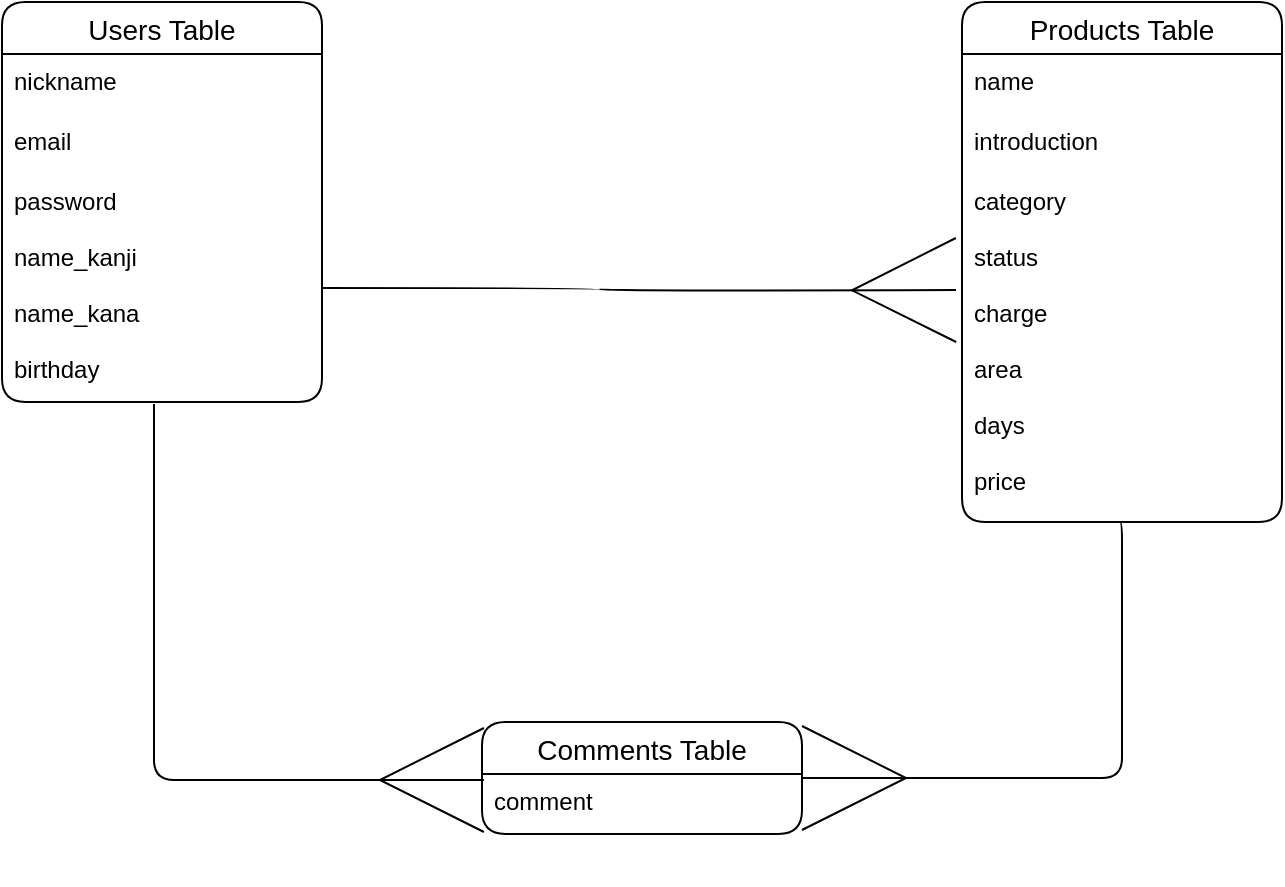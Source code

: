 <mxfile>
    <diagram id="5ZiNSwr1M6mzSTQxBTBT" name="ページ1">
        <mxGraphModel dx="728" dy="680" grid="1" gridSize="10" guides="1" tooltips="1" connect="1" arrows="1" fold="1" page="1" pageScale="1" pageWidth="827" pageHeight="1169" math="0" shadow="0">
            <root>
                <mxCell id="0"/>
                <mxCell id="1" parent="0"/>
                <mxCell id="2" value="Users Table" style="swimlane;fontStyle=0;childLayout=stackLayout;horizontal=1;startSize=26;horizontalStack=0;resizeParent=1;resizeParentMax=0;resizeLast=0;collapsible=1;marginBottom=0;align=center;fontSize=14;rounded=1;" parent="1" vertex="1">
                    <mxGeometry x="80" y="160" width="160" height="200" as="geometry">
                        <mxRectangle x="110" y="170" width="110" height="26" as="alternateBounds"/>
                    </mxGeometry>
                </mxCell>
                <mxCell id="3" value="nickname" style="text;strokeColor=none;fillColor=none;spacingLeft=4;spacingRight=4;overflow=hidden;rotatable=0;points=[[0,0.5],[1,0.5]];portConstraint=eastwest;fontSize=12;rounded=1;" parent="2" vertex="1">
                    <mxGeometry y="26" width="160" height="30" as="geometry"/>
                </mxCell>
                <mxCell id="4" value="email" style="text;strokeColor=none;fillColor=none;spacingLeft=4;spacingRight=4;overflow=hidden;rotatable=0;points=[[0,0.5],[1,0.5]];portConstraint=eastwest;fontSize=12;rounded=1;" parent="2" vertex="1">
                    <mxGeometry y="56" width="160" height="30" as="geometry"/>
                </mxCell>
                <mxCell id="5" value="password&#10;&#10;name_kanji&#10;&#10;name_kana&#10;&#10;birthday" style="text;strokeColor=none;fillColor=none;spacingLeft=4;spacingRight=4;overflow=hidden;rotatable=0;points=[[0,0.5],[1,0.5]];portConstraint=eastwest;fontSize=12;rounded=1;" parent="2" vertex="1">
                    <mxGeometry y="86" width="160" height="114" as="geometry"/>
                </mxCell>
                <mxCell id="11" value="Products Table" style="swimlane;fontStyle=0;childLayout=stackLayout;horizontal=1;startSize=26;horizontalStack=0;resizeParent=1;resizeParentMax=0;resizeLast=0;collapsible=1;marginBottom=0;align=center;fontSize=14;rounded=1;" parent="1" vertex="1">
                    <mxGeometry x="560" y="160" width="160" height="260" as="geometry"/>
                </mxCell>
                <mxCell id="12" value="name" style="text;strokeColor=none;fillColor=none;spacingLeft=4;spacingRight=4;overflow=hidden;rotatable=0;points=[[0,0.5],[1,0.5]];portConstraint=eastwest;fontSize=12;rounded=1;" parent="11" vertex="1">
                    <mxGeometry y="26" width="160" height="30" as="geometry"/>
                </mxCell>
                <mxCell id="13" value="introduction" style="text;strokeColor=none;fillColor=none;spacingLeft=4;spacingRight=4;overflow=hidden;rotatable=0;points=[[0,0.5],[1,0.5]];portConstraint=eastwest;fontSize=12;rounded=1;" parent="11" vertex="1">
                    <mxGeometry y="56" width="160" height="30" as="geometry"/>
                </mxCell>
                <mxCell id="14" value="category&#10;&#10;status&#10;&#10;charge&#10;&#10;area&#10;&#10;days&#10;&#10;price" style="text;strokeColor=none;fillColor=none;spacingLeft=4;spacingRight=4;overflow=hidden;rotatable=0;points=[[0,0.5],[1,0.5]];portConstraint=eastwest;fontSize=12;rounded=1;" parent="11" vertex="1">
                    <mxGeometry y="86" width="160" height="174" as="geometry"/>
                </mxCell>
                <mxCell id="15" value="Comments Table" style="swimlane;fontStyle=0;childLayout=stackLayout;horizontal=1;startSize=26;horizontalStack=0;resizeParent=1;resizeParentMax=0;resizeLast=0;collapsible=1;marginBottom=0;align=center;fontSize=14;rounded=1;" vertex="1" parent="1">
                    <mxGeometry x="320" y="520" width="160" height="56" as="geometry"/>
                </mxCell>
                <mxCell id="16" value="comment" style="text;strokeColor=none;fillColor=none;spacingLeft=4;spacingRight=4;overflow=hidden;rotatable=0;points=[[0,0.5],[1,0.5]];portConstraint=eastwest;fontSize=12;rounded=1;" vertex="1" parent="15">
                    <mxGeometry y="26" width="160" height="30" as="geometry"/>
                </mxCell>
                <mxCell id="21" style="edgeStyle=orthogonalEdgeStyle;orthogonalLoop=1;jettySize=auto;html=1;exitX=1;exitY=0.5;exitDx=0;exitDy=0;curved=1;endArrow=ERmany;endFill=0;strokeWidth=1;endSize=50;" edge="1" parent="1" source="5">
                    <mxGeometry relative="1" as="geometry">
                        <mxPoint x="557" y="304" as="targetPoint"/>
                    </mxGeometry>
                </mxCell>
                <mxCell id="22" style="edgeStyle=orthogonalEdgeStyle;orthogonalLoop=1;jettySize=auto;html=1;exitX=0.475;exitY=1.009;exitDx=0;exitDy=0;endArrow=ERmany;endFill=0;strokeWidth=1;endSize=50;exitPerimeter=0;entryX=0.006;entryY=0.1;entryDx=0;entryDy=0;entryPerimeter=0;rounded=1;" edge="1" parent="1" source="5" target="16">
                    <mxGeometry relative="1" as="geometry">
                        <mxPoint x="250" y="313" as="sourcePoint"/>
                        <mxPoint x="567" y="314" as="targetPoint"/>
                    </mxGeometry>
                </mxCell>
                <mxCell id="24" style="edgeStyle=orthogonalEdgeStyle;orthogonalLoop=1;jettySize=auto;html=1;endArrow=ERmany;endFill=0;strokeWidth=1;endSize=50;entryX=1;entryY=0.5;entryDx=0;entryDy=0;rounded=1;exitX=0.488;exitY=1;exitDx=0;exitDy=0;exitPerimeter=0;" edge="1" parent="1" source="14" target="15">
                    <mxGeometry relative="1" as="geometry">
                        <mxPoint x="640" y="430" as="sourcePoint"/>
                        <mxPoint x="587" y="334" as="targetPoint"/>
                        <Array as="points">
                            <mxPoint x="640" y="420"/>
                            <mxPoint x="640" y="548"/>
                        </Array>
                    </mxGeometry>
                </mxCell>
            </root>
        </mxGraphModel>
    </diagram>
</mxfile>